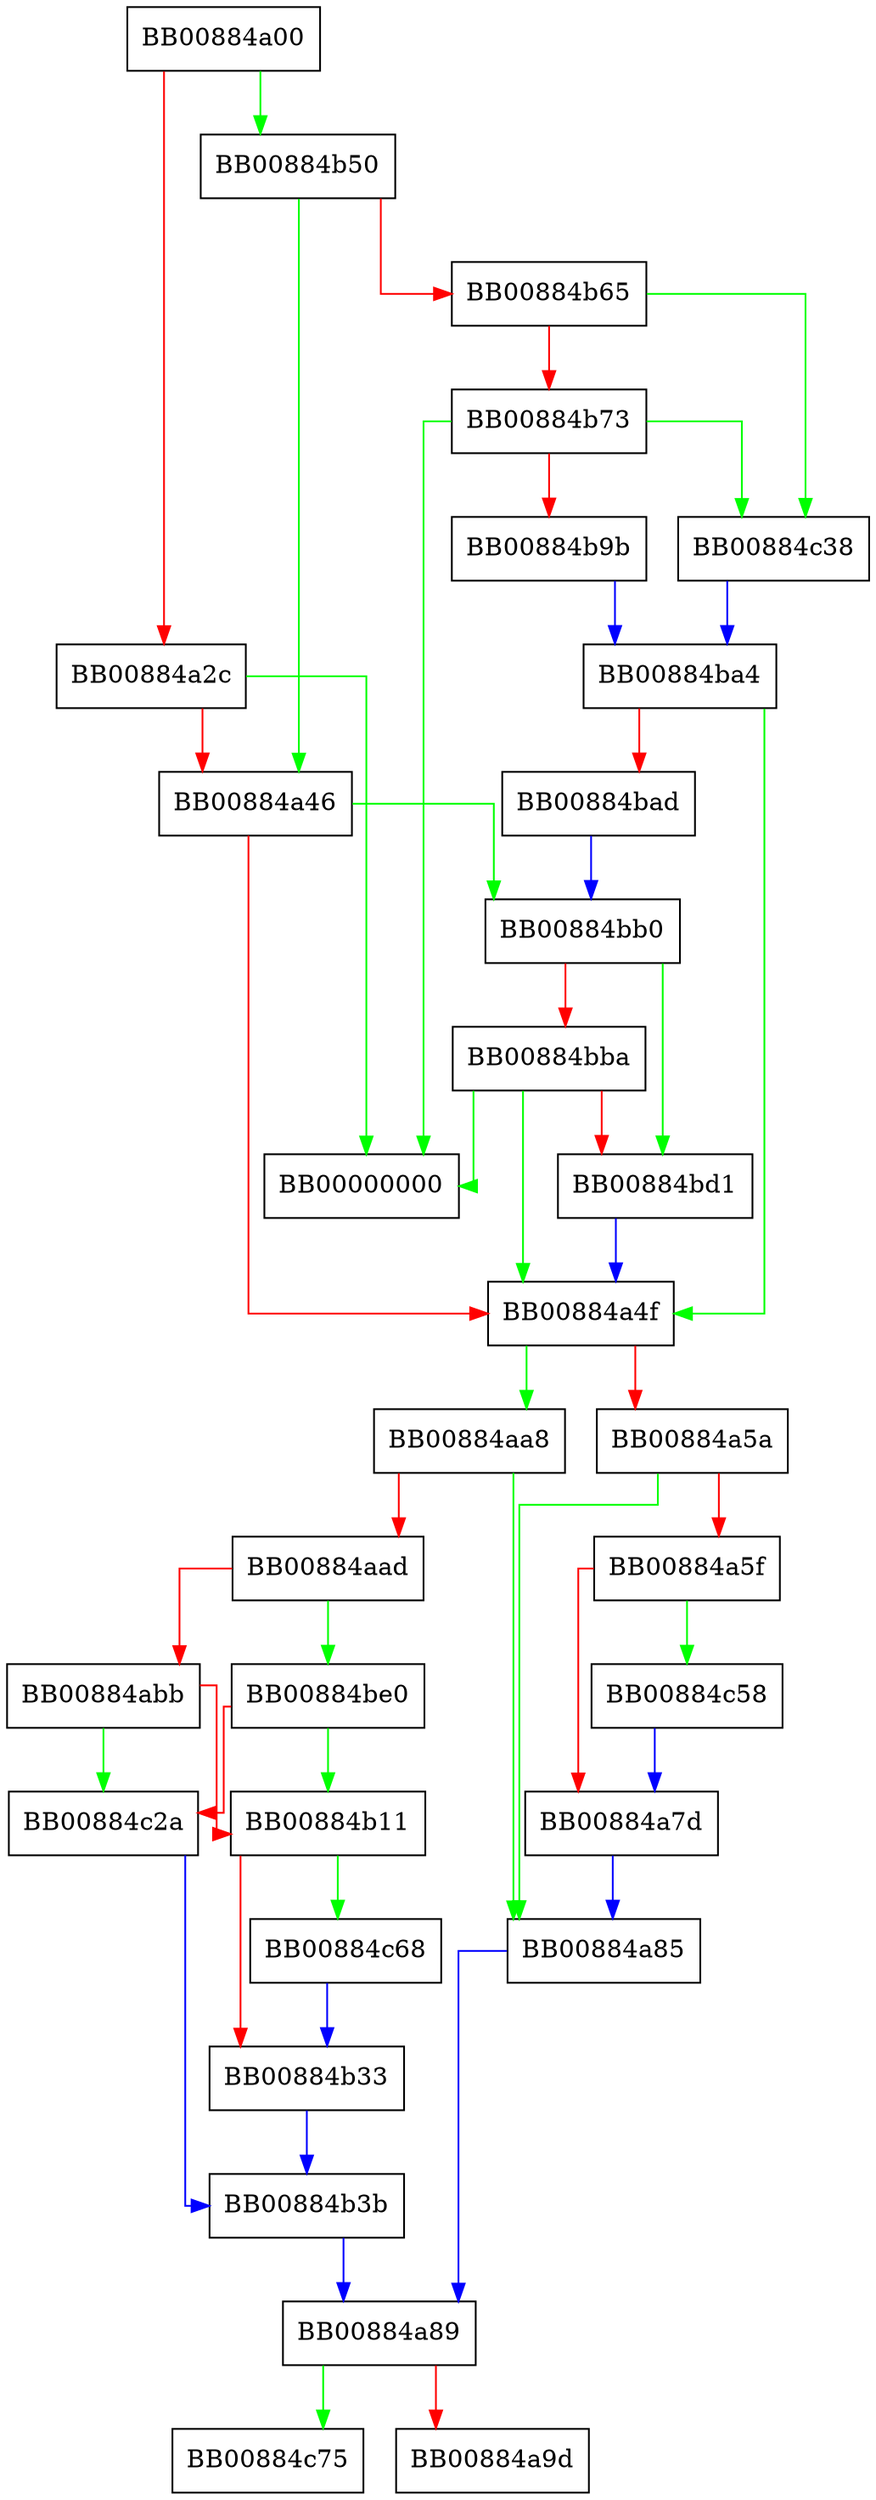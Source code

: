 digraph __dlerror {
  node [shape="box"];
  graph [splines=ortho];
  BB00884a00 -> BB00884b50 [color="green"];
  BB00884a00 -> BB00884a2c [color="red"];
  BB00884a2c -> BB00000000 [color="green"];
  BB00884a2c -> BB00884a46 [color="red"];
  BB00884a46 -> BB00884bb0 [color="green"];
  BB00884a46 -> BB00884a4f [color="red"];
  BB00884a4f -> BB00884aa8 [color="green"];
  BB00884a4f -> BB00884a5a [color="red"];
  BB00884a5a -> BB00884a85 [color="green"];
  BB00884a5a -> BB00884a5f [color="red"];
  BB00884a5f -> BB00884c58 [color="green"];
  BB00884a5f -> BB00884a7d [color="red"];
  BB00884a7d -> BB00884a85 [color="blue"];
  BB00884a85 -> BB00884a89 [color="blue"];
  BB00884a89 -> BB00884c75 [color="green"];
  BB00884a89 -> BB00884a9d [color="red"];
  BB00884aa8 -> BB00884a85 [color="green"];
  BB00884aa8 -> BB00884aad [color="red"];
  BB00884aad -> BB00884be0 [color="green"];
  BB00884aad -> BB00884abb [color="red"];
  BB00884abb -> BB00884c2a [color="green"];
  BB00884abb -> BB00884b11 [color="red"];
  BB00884b11 -> BB00884c68 [color="green"];
  BB00884b11 -> BB00884b33 [color="red"];
  BB00884b33 -> BB00884b3b [color="blue"];
  BB00884b3b -> BB00884a89 [color="blue"];
  BB00884b50 -> BB00884a46 [color="green"];
  BB00884b50 -> BB00884b65 [color="red"];
  BB00884b65 -> BB00884c38 [color="green"];
  BB00884b65 -> BB00884b73 [color="red"];
  BB00884b73 -> BB00000000 [color="green"];
  BB00884b73 -> BB00884c38 [color="green"];
  BB00884b73 -> BB00884b9b [color="red"];
  BB00884b9b -> BB00884ba4 [color="blue"];
  BB00884ba4 -> BB00884a4f [color="green"];
  BB00884ba4 -> BB00884bad [color="red"];
  BB00884bad -> BB00884bb0 [color="blue"];
  BB00884bb0 -> BB00884bd1 [color="green"];
  BB00884bb0 -> BB00884bba [color="red"];
  BB00884bba -> BB00000000 [color="green"];
  BB00884bba -> BB00884a4f [color="green"];
  BB00884bba -> BB00884bd1 [color="red"];
  BB00884bd1 -> BB00884a4f [color="blue"];
  BB00884be0 -> BB00884b11 [color="green"];
  BB00884be0 -> BB00884c2a [color="red"];
  BB00884c2a -> BB00884b3b [color="blue"];
  BB00884c38 -> BB00884ba4 [color="blue"];
  BB00884c58 -> BB00884a7d [color="blue"];
  BB00884c68 -> BB00884b33 [color="blue"];
}